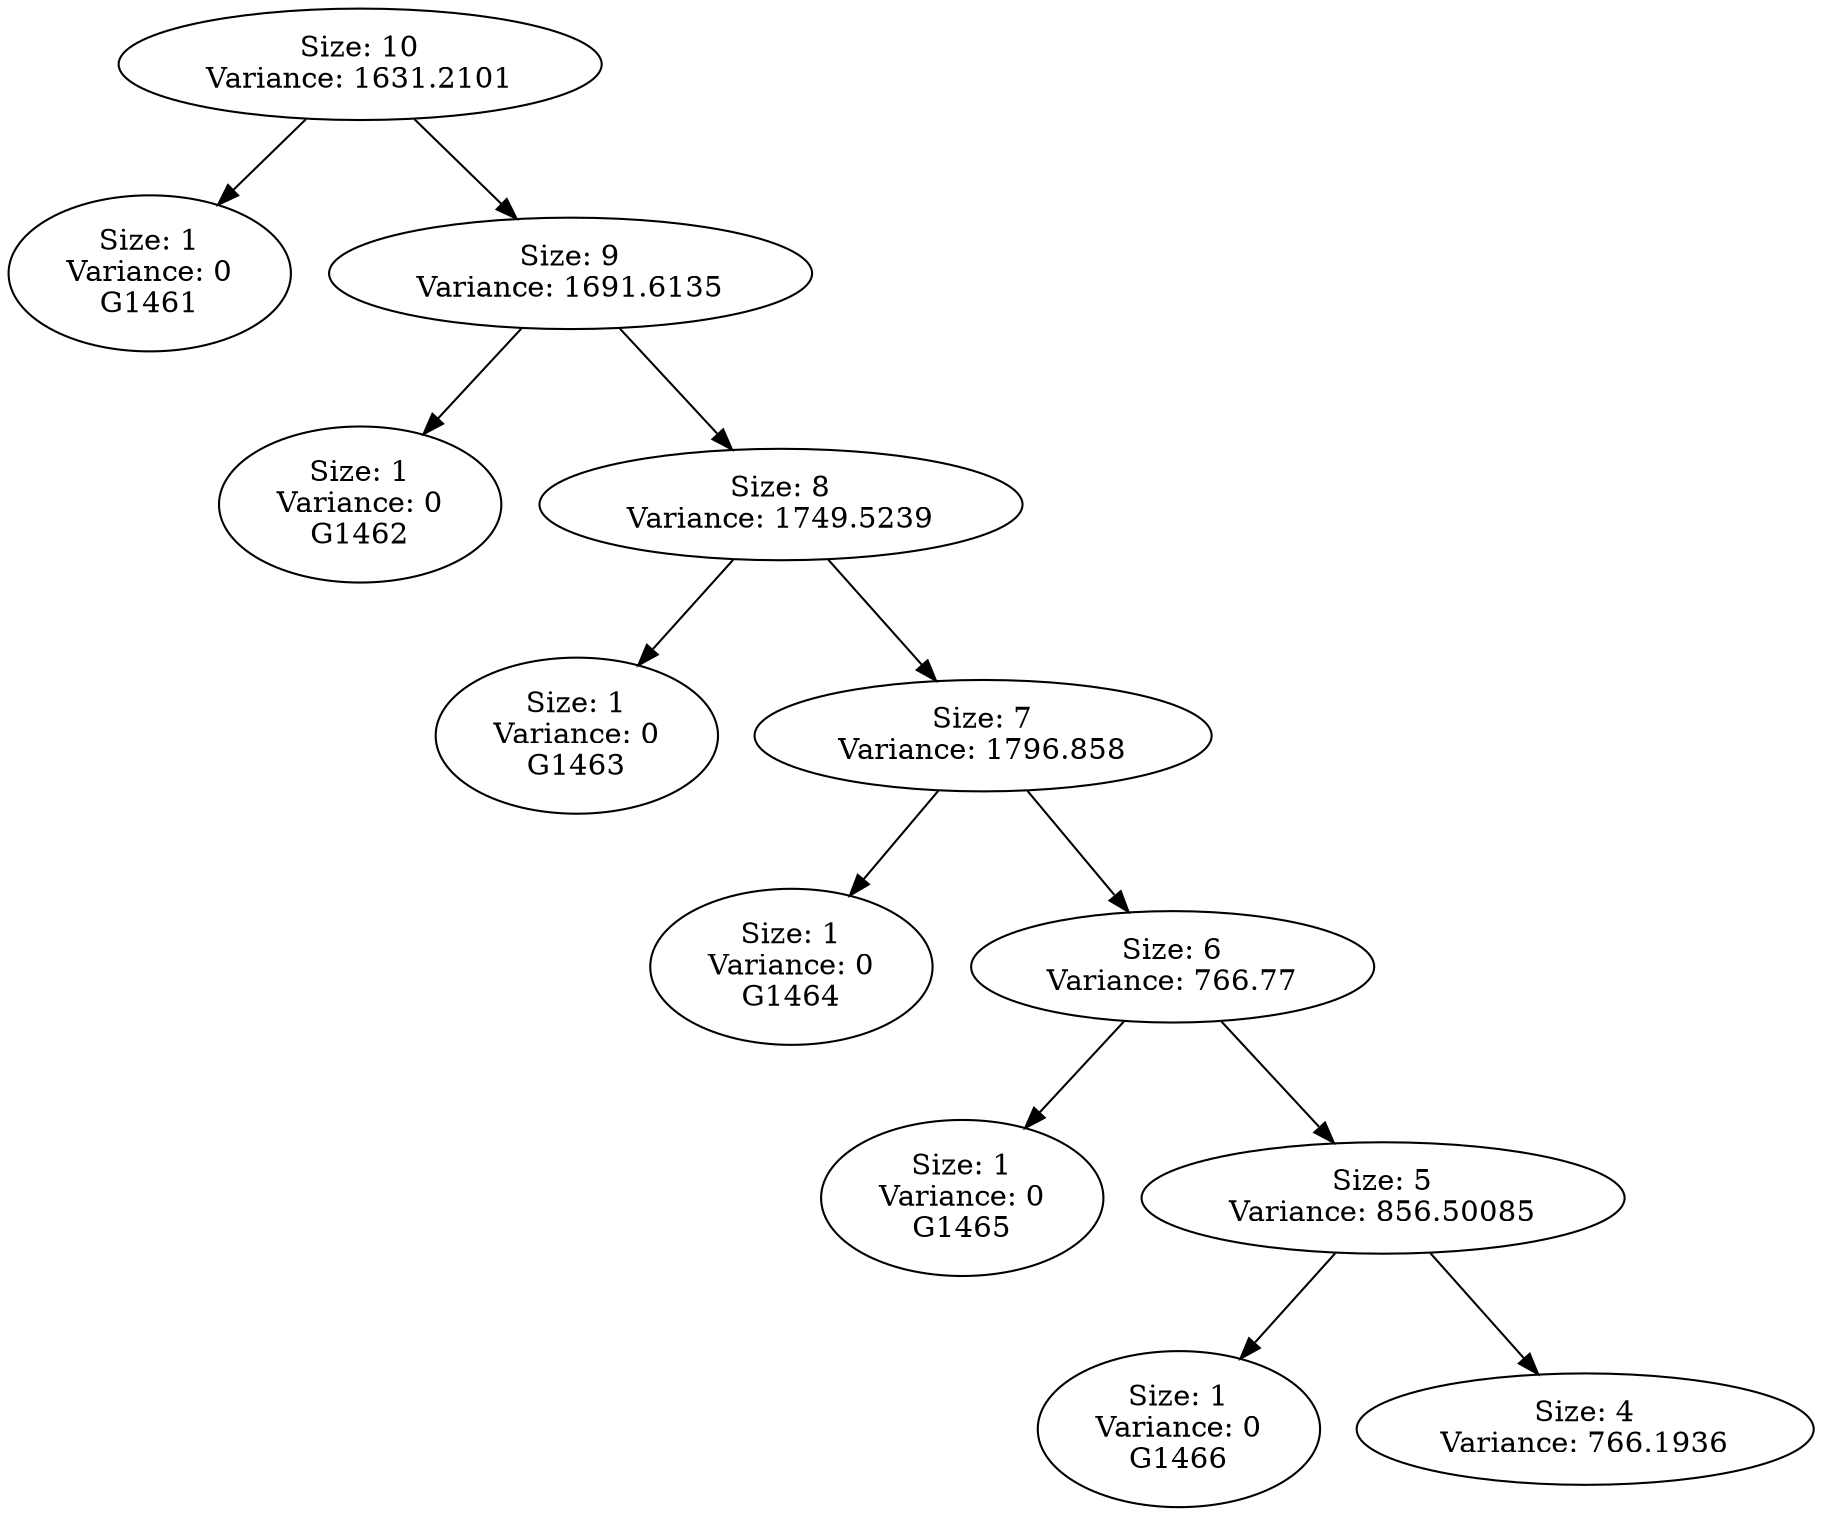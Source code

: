 DIGRAPH G {
"Size: 10\nVariance: 1631.2101" -> "Size: 1\nVariance: 0\nG1461" L=0;
"Size: 10\nVariance: 1631.2101" -> "Size: 9\nVariance: 1691.6135" L=0;
"Size: 9\nVariance: 1691.6135" -> "Size: 1\nVariance: 0\nG1462" L=1;
"Size: 9\nVariance: 1691.6135" -> "Size: 8\nVariance: 1749.5239" L=1;
"Size: 8\nVariance: 1749.5239" -> "Size: 1\nVariance: 0\nG1463" L=2;
"Size: 8\nVariance: 1749.5239" -> "Size: 7\nVariance: 1796.858" L=2;
"Size: 7\nVariance: 1796.858" -> "Size: 1\nVariance: 0\nG1464" L=3;
"Size: 7\nVariance: 1796.858" -> "Size: 6\nVariance: 766.77" L=3;
"Size: 6\nVariance: 766.77" -> "Size: 1\nVariance: 0\nG1465" L=4;
"Size: 6\nVariance: 766.77" -> "Size: 5\nVariance: 856.50085" L=4;
"Size: 5\nVariance: 856.50085" -> "Size: 1\nVariance: 0\nG1466" L=5;
"Size: 5\nVariance: 856.50085" -> "Size: 4\nVariance: 766.1936" L=5;
}

